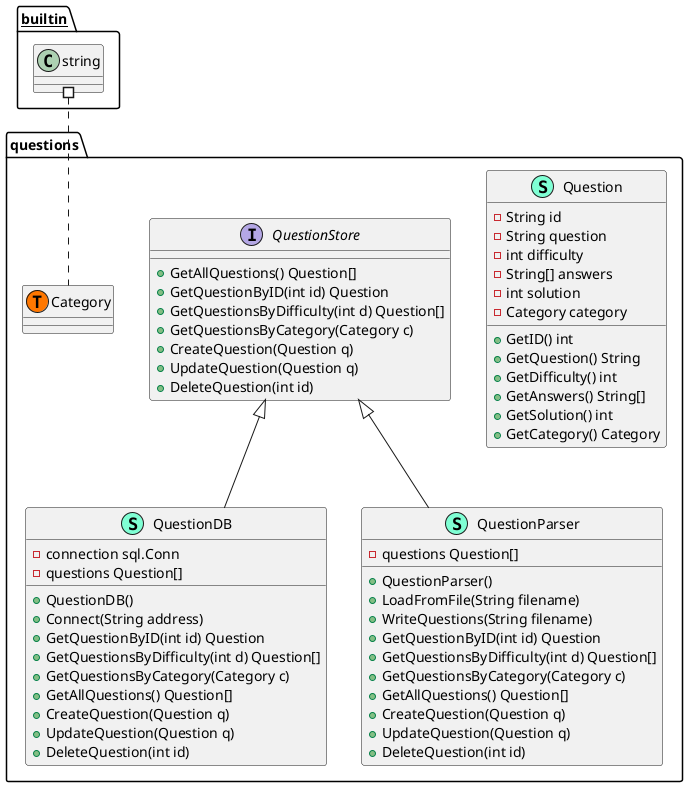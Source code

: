 @startuml
namespace questions {
    class Question << (S,Aquamarine) >> {
        - String id
        - String question
        - int difficulty 
        - String[] answers 
        - int solution
        - Category category

        + GetID() int
        + GetQuestion() String
        + GetDifficulty() int
        + GetAnswers() String[]
        + GetSolution() int
        + GetCategory() Category

    }
    class QuestionDB << (S,Aquamarine) >> {
        - connection sql.Conn
        - questions Question[]

        + QuestionDB() 
        + Connect(String address) 
        + GetQuestionByID(int id) Question
        + GetQuestionsByDifficulty(int d) Question[]
        + GetQuestionsByCategory(Category c) 
        + GetAllQuestions() Question[]
        + CreateQuestion(Question q) 
        + UpdateQuestion(Question q) 
        + DeleteQuestion(int id) 

    }
    class QuestionParser << (S,Aquamarine) >> {
        - questions Question[]

        + QuestionParser() 
        + LoadFromFile(String filename) 
        + WriteQuestions(String filename) 
        + GetQuestionByID(int id) Question
        + GetQuestionsByDifficulty(int d) Question[]
        + GetQuestionsByCategory(Category c) 
        + GetAllQuestions() Question[]
        + CreateQuestion(Question q) 
        + UpdateQuestion(Question q) 
        + DeleteQuestion(int id) 

    }
    interface QuestionStore  {
        + GetAllQuestions() Question[]
        + GetQuestionByID(int id) Question
        + GetQuestionsByDifficulty(int d) Question[]
        + GetQuestionsByCategory(Category c) 
        + CreateQuestion(Question q) 
        + UpdateQuestion(Question q) 
        + DeleteQuestion(int id) 

    }
    class questions.Category << (T, #FF7700) >>  {
    }
}

"questions.QuestionStore" <|-- "questions.QuestionDB"
"questions.QuestionStore" <|-- "questions.QuestionParser"

"__builtin__.string" #.. "questions.Category"
@enduml
